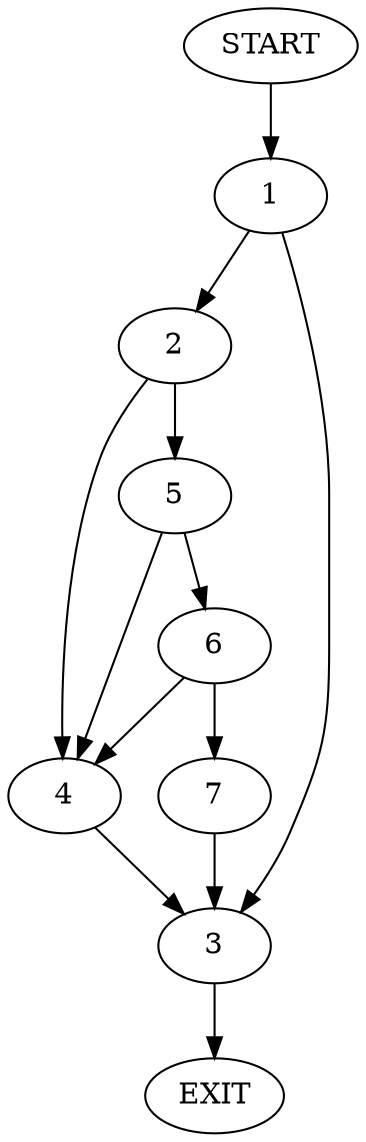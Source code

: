 digraph {
0 [label="START"]
8 [label="EXIT"]
0 -> 1
1 -> 2
1 -> 3
2 -> 4
2 -> 5
3 -> 8
5 -> 4
5 -> 6
4 -> 3
6 -> 7
6 -> 4
7 -> 3
}
